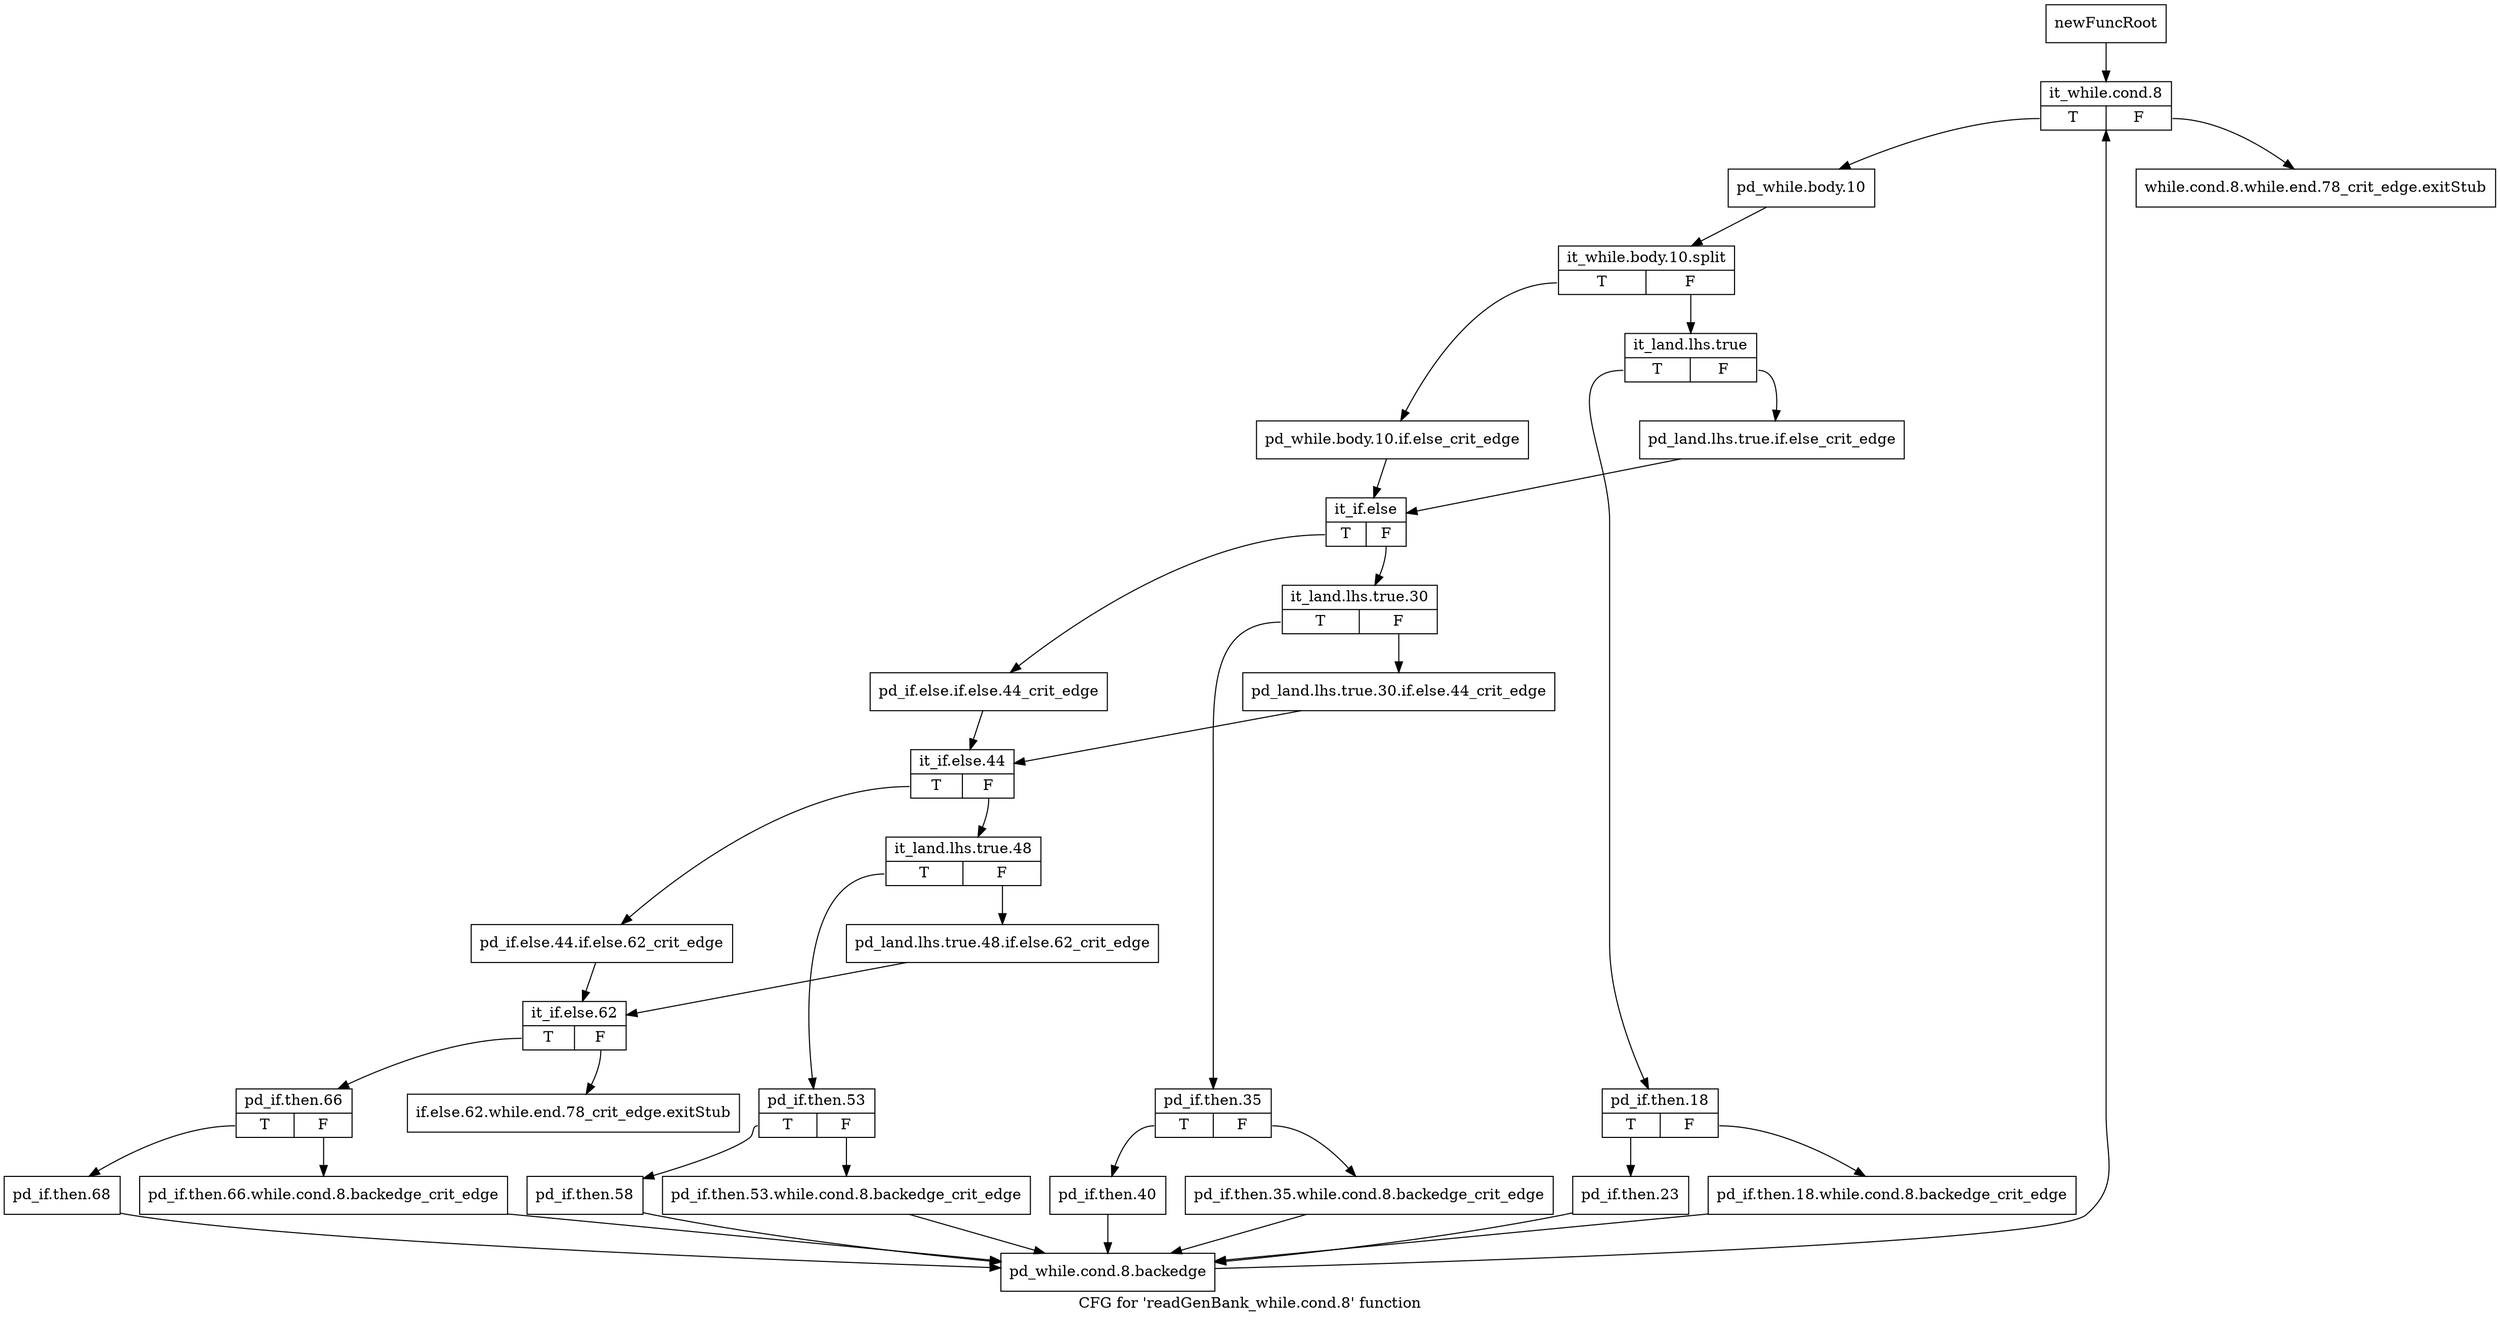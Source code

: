 digraph "CFG for 'readGenBank_while.cond.8' function" {
	label="CFG for 'readGenBank_while.cond.8' function";

	Node0x345c930 [shape=record,label="{newFuncRoot}"];
	Node0x345c930 -> Node0x32d2780;
	Node0x32d26e0 [shape=record,label="{while.cond.8.while.end.78_crit_edge.exitStub}"];
	Node0x32d2730 [shape=record,label="{if.else.62.while.end.78_crit_edge.exitStub}"];
	Node0x32d2780 [shape=record,label="{it_while.cond.8|{<s0>T|<s1>F}}"];
	Node0x32d2780:s0 -> Node0x32d27d0;
	Node0x32d2780:s1 -> Node0x32d26e0;
	Node0x32d27d0 [shape=record,label="{pd_while.body.10}"];
	Node0x32d27d0 -> Node0x3960380;
	Node0x3960380 [shape=record,label="{it_while.body.10.split|{<s0>T|<s1>F}}"];
	Node0x3960380:s0 -> Node0x32d29b0;
	Node0x3960380:s1 -> Node0x32d2820;
	Node0x32d2820 [shape=record,label="{it_land.lhs.true|{<s0>T|<s1>F}}"];
	Node0x32d2820:s0 -> Node0x32d28c0;
	Node0x32d2820:s1 -> Node0x32d2870;
	Node0x32d2870 [shape=record,label="{pd_land.lhs.true.if.else_crit_edge}"];
	Node0x32d2870 -> Node0x32d2a00;
	Node0x32d28c0 [shape=record,label="{pd_if.then.18|{<s0>T|<s1>F}}"];
	Node0x32d28c0:s0 -> Node0x32d2960;
	Node0x32d28c0:s1 -> Node0x32d2910;
	Node0x32d2910 [shape=record,label="{pd_if.then.18.while.cond.8.backedge_crit_edge}"];
	Node0x32d2910 -> Node0x32d2fa0;
	Node0x32d2960 [shape=record,label="{pd_if.then.23}"];
	Node0x32d2960 -> Node0x32d2fa0;
	Node0x32d29b0 [shape=record,label="{pd_while.body.10.if.else_crit_edge}"];
	Node0x32d29b0 -> Node0x32d2a00;
	Node0x32d2a00 [shape=record,label="{it_if.else|{<s0>T|<s1>F}}"];
	Node0x32d2a00:s0 -> Node0x32d2be0;
	Node0x32d2a00:s1 -> Node0x32d2a50;
	Node0x32d2a50 [shape=record,label="{it_land.lhs.true.30|{<s0>T|<s1>F}}"];
	Node0x32d2a50:s0 -> Node0x32d2af0;
	Node0x32d2a50:s1 -> Node0x32d2aa0;
	Node0x32d2aa0 [shape=record,label="{pd_land.lhs.true.30.if.else.44_crit_edge}"];
	Node0x32d2aa0 -> Node0x32d2c30;
	Node0x32d2af0 [shape=record,label="{pd_if.then.35|{<s0>T|<s1>F}}"];
	Node0x32d2af0:s0 -> Node0x32d2b90;
	Node0x32d2af0:s1 -> Node0x32d2b40;
	Node0x32d2b40 [shape=record,label="{pd_if.then.35.while.cond.8.backedge_crit_edge}"];
	Node0x32d2b40 -> Node0x32d2fa0;
	Node0x32d2b90 [shape=record,label="{pd_if.then.40}"];
	Node0x32d2b90 -> Node0x32d2fa0;
	Node0x32d2be0 [shape=record,label="{pd_if.else.if.else.44_crit_edge}"];
	Node0x32d2be0 -> Node0x32d2c30;
	Node0x32d2c30 [shape=record,label="{it_if.else.44|{<s0>T|<s1>F}}"];
	Node0x32d2c30:s0 -> Node0x32d2e10;
	Node0x32d2c30:s1 -> Node0x32d2c80;
	Node0x32d2c80 [shape=record,label="{it_land.lhs.true.48|{<s0>T|<s1>F}}"];
	Node0x32d2c80:s0 -> Node0x32d2d20;
	Node0x32d2c80:s1 -> Node0x32d2cd0;
	Node0x32d2cd0 [shape=record,label="{pd_land.lhs.true.48.if.else.62_crit_edge}"];
	Node0x32d2cd0 -> Node0x32d2e60;
	Node0x32d2d20 [shape=record,label="{pd_if.then.53|{<s0>T|<s1>F}}"];
	Node0x32d2d20:s0 -> Node0x32d2dc0;
	Node0x32d2d20:s1 -> Node0x32d2d70;
	Node0x32d2d70 [shape=record,label="{pd_if.then.53.while.cond.8.backedge_crit_edge}"];
	Node0x32d2d70 -> Node0x32d2fa0;
	Node0x32d2dc0 [shape=record,label="{pd_if.then.58}"];
	Node0x32d2dc0 -> Node0x32d2fa0;
	Node0x32d2e10 [shape=record,label="{pd_if.else.44.if.else.62_crit_edge}"];
	Node0x32d2e10 -> Node0x32d2e60;
	Node0x32d2e60 [shape=record,label="{it_if.else.62|{<s0>T|<s1>F}}"];
	Node0x32d2e60:s0 -> Node0x32d2eb0;
	Node0x32d2e60:s1 -> Node0x32d2730;
	Node0x32d2eb0 [shape=record,label="{pd_if.then.66|{<s0>T|<s1>F}}"];
	Node0x32d2eb0:s0 -> Node0x32d2f50;
	Node0x32d2eb0:s1 -> Node0x32d2f00;
	Node0x32d2f00 [shape=record,label="{pd_if.then.66.while.cond.8.backedge_crit_edge}"];
	Node0x32d2f00 -> Node0x32d2fa0;
	Node0x32d2f50 [shape=record,label="{pd_if.then.68}"];
	Node0x32d2f50 -> Node0x32d2fa0;
	Node0x32d2fa0 [shape=record,label="{pd_while.cond.8.backedge}"];
	Node0x32d2fa0 -> Node0x32d2780;
}
